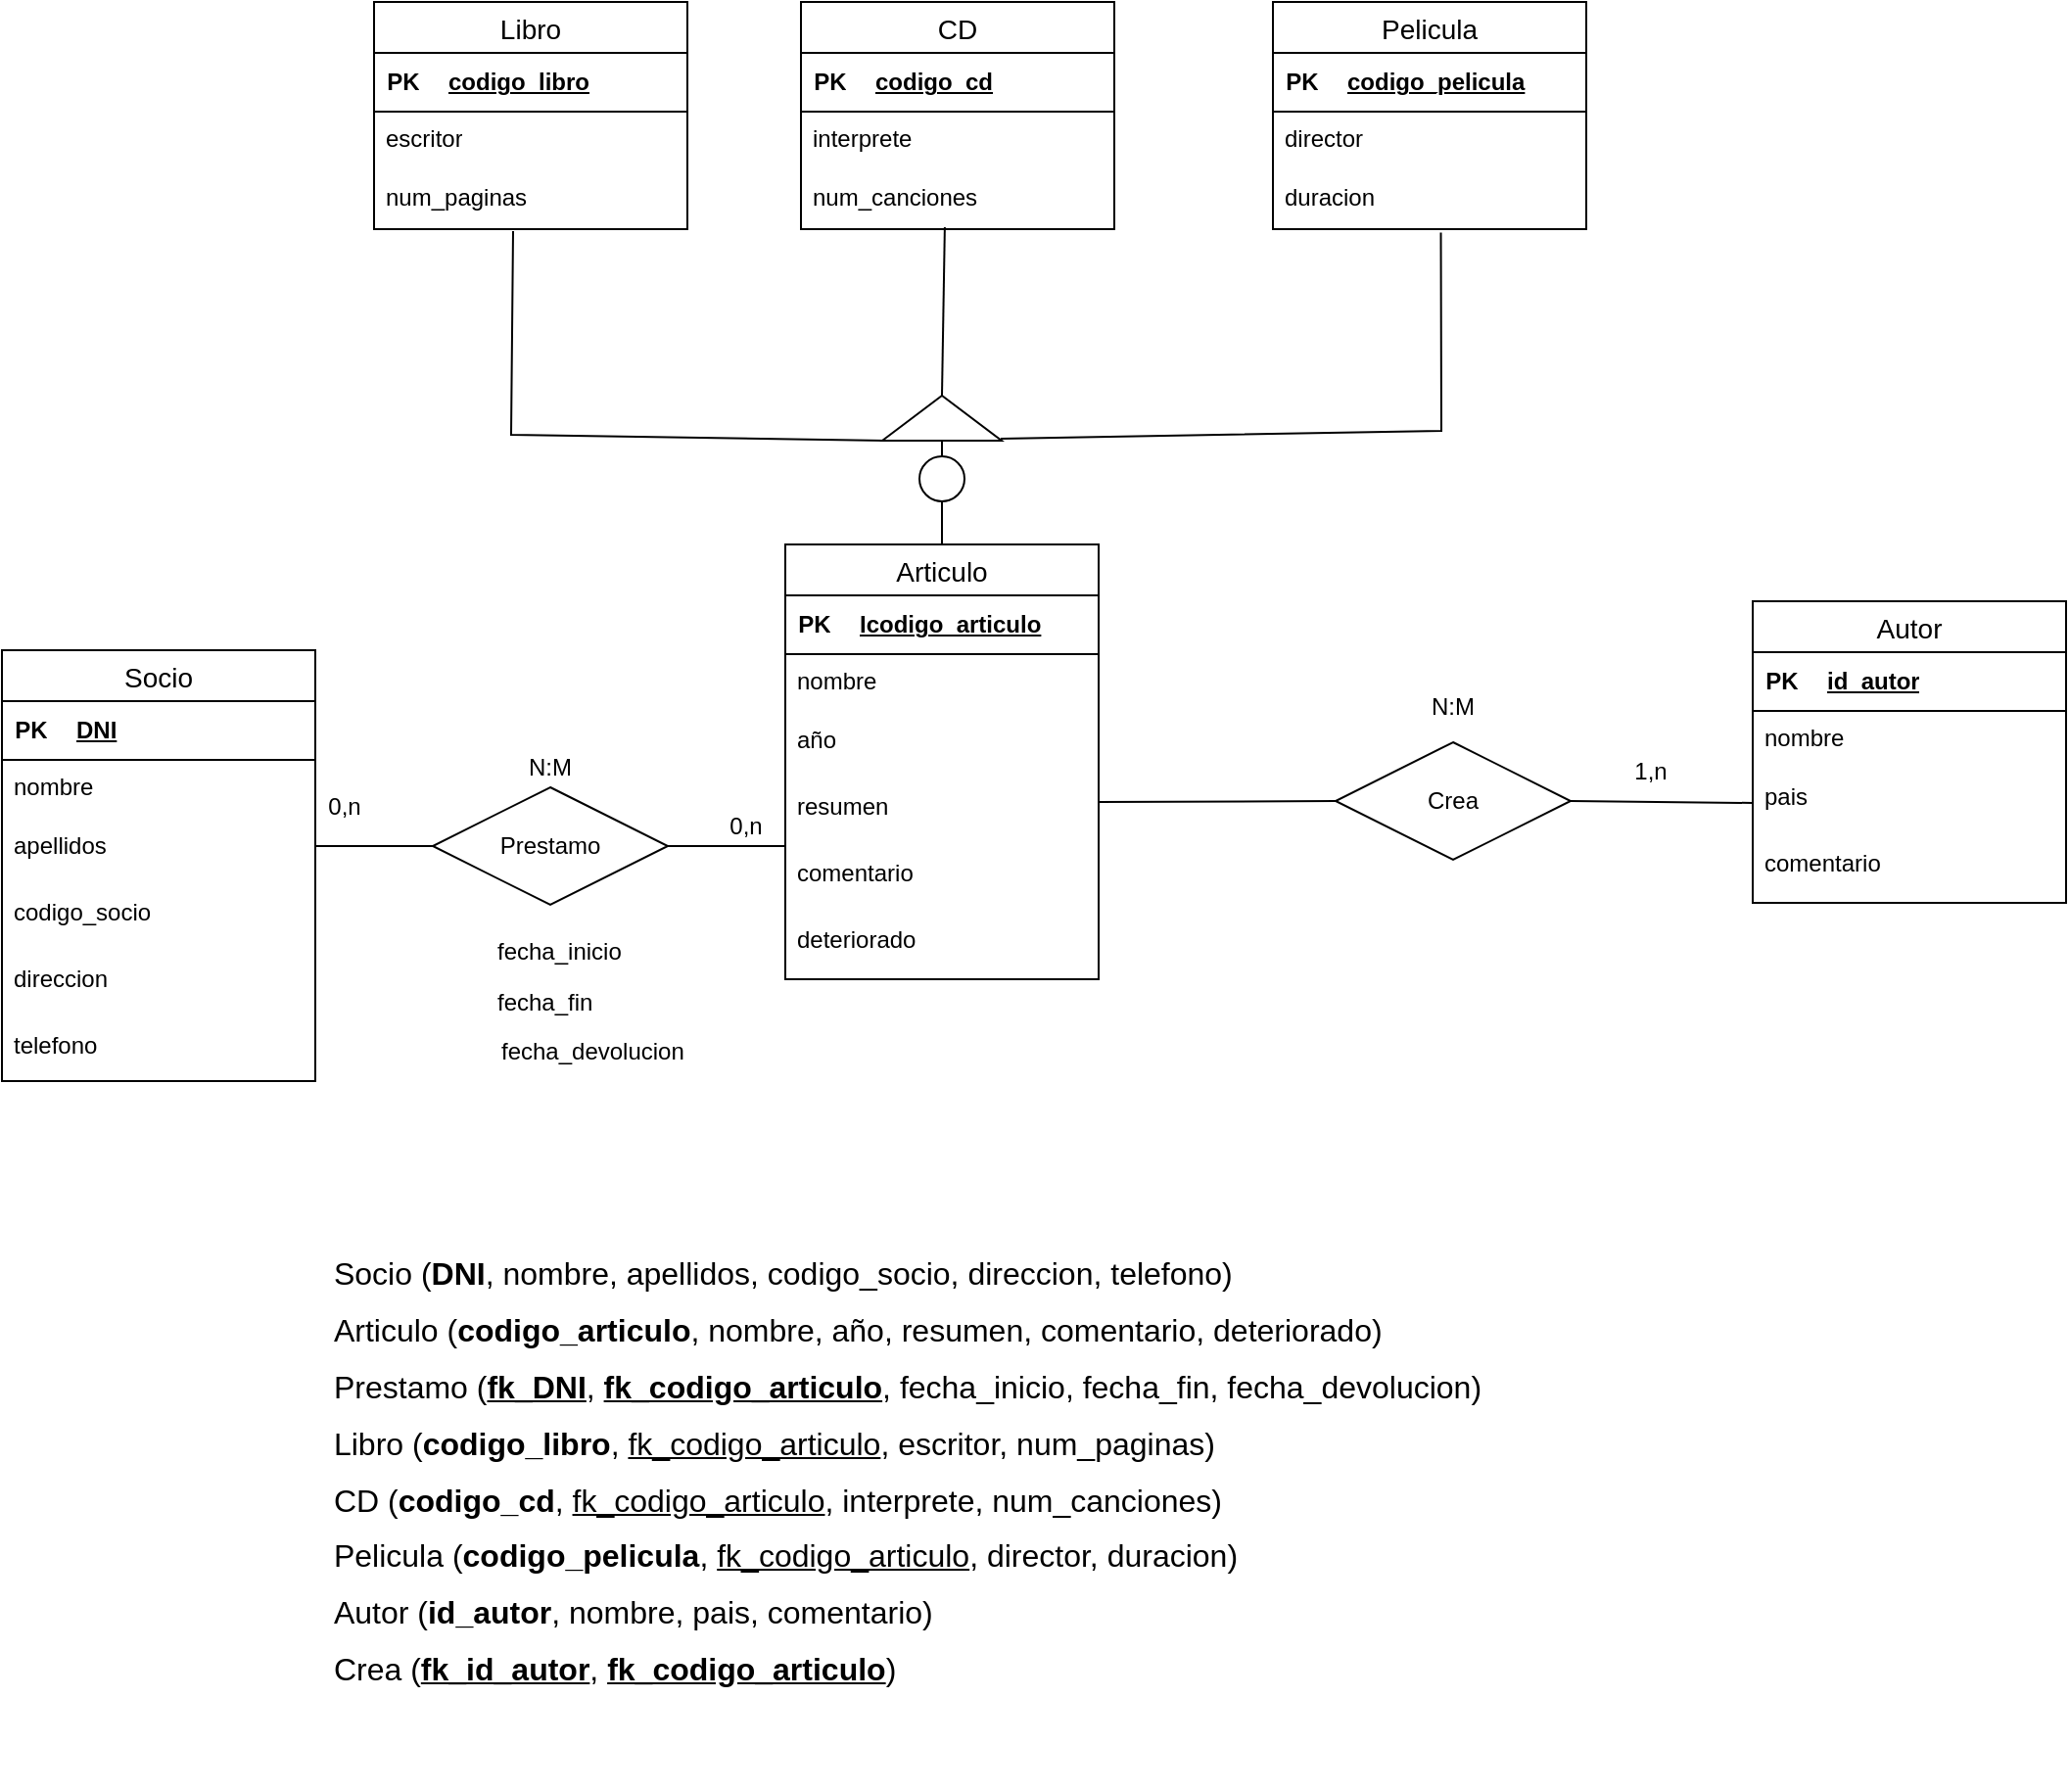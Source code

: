 <mxfile version="22.0.5" type="github">
  <diagram name="Pàgina-1" id="c75oNNl0z-_6RdpbKDPm">
    <mxGraphModel dx="2474" dy="904" grid="0" gridSize="10" guides="1" tooltips="1" connect="1" arrows="1" fold="1" page="1" pageScale="1" pageWidth="827" pageHeight="1169" math="0" shadow="0">
      <root>
        <mxCell id="0" />
        <mxCell id="1" parent="0" />
        <mxCell id="cIK2ZhB1qv-yG-9gvVcy-1" value="Socio" style="swimlane;fontStyle=0;childLayout=stackLayout;horizontal=1;startSize=26;horizontalStack=0;resizeParent=1;resizeParentMax=0;resizeLast=0;collapsible=1;marginBottom=0;align=center;fontSize=14;" parent="1" vertex="1">
          <mxGeometry x="-534" y="414" width="160" height="220" as="geometry" />
        </mxCell>
        <mxCell id="cIK2ZhB1qv-yG-9gvVcy-127" value="" style="shape=table;startSize=0;container=1;collapsible=1;childLayout=tableLayout;fixedRows=1;rowLines=0;fontStyle=0;align=center;resizeLast=1;strokeColor=none;fillColor=none;collapsible=0;" parent="cIK2ZhB1qv-yG-9gvVcy-1" vertex="1">
          <mxGeometry y="26" width="160" height="30" as="geometry" />
        </mxCell>
        <mxCell id="cIK2ZhB1qv-yG-9gvVcy-128" value="" style="shape=tableRow;horizontal=0;startSize=0;swimlaneHead=0;swimlaneBody=0;fillColor=none;collapsible=0;dropTarget=0;points=[[0,0.5],[1,0.5]];portConstraint=eastwest;top=0;left=0;right=0;bottom=1;" parent="cIK2ZhB1qv-yG-9gvVcy-127" vertex="1">
          <mxGeometry width="160" height="30" as="geometry" />
        </mxCell>
        <mxCell id="cIK2ZhB1qv-yG-9gvVcy-129" value="PK" style="shape=partialRectangle;connectable=0;fillColor=none;top=0;left=0;bottom=0;right=0;fontStyle=1;overflow=hidden;whiteSpace=wrap;html=1;" parent="cIK2ZhB1qv-yG-9gvVcy-128" vertex="1">
          <mxGeometry width="30" height="30" as="geometry">
            <mxRectangle width="30" height="30" as="alternateBounds" />
          </mxGeometry>
        </mxCell>
        <mxCell id="cIK2ZhB1qv-yG-9gvVcy-130" value="DNI" style="shape=partialRectangle;connectable=0;fillColor=none;top=0;left=0;bottom=0;right=0;align=left;spacingLeft=6;fontStyle=5;overflow=hidden;whiteSpace=wrap;html=1;" parent="cIK2ZhB1qv-yG-9gvVcy-128" vertex="1">
          <mxGeometry x="30" width="130" height="30" as="geometry">
            <mxRectangle width="130" height="30" as="alternateBounds" />
          </mxGeometry>
        </mxCell>
        <mxCell id="cIK2ZhB1qv-yG-9gvVcy-3" value="nombre" style="text;strokeColor=none;fillColor=none;spacingLeft=4;spacingRight=4;overflow=hidden;rotatable=0;points=[[0,0.5],[1,0.5]];portConstraint=eastwest;fontSize=12;whiteSpace=wrap;html=1;" parent="cIK2ZhB1qv-yG-9gvVcy-1" vertex="1">
          <mxGeometry y="56" width="160" height="30" as="geometry" />
        </mxCell>
        <mxCell id="cIK2ZhB1qv-yG-9gvVcy-4" value="apellidos" style="text;strokeColor=none;fillColor=none;spacingLeft=4;spacingRight=4;overflow=hidden;rotatable=0;points=[[0,0.5],[1,0.5]];portConstraint=eastwest;fontSize=12;whiteSpace=wrap;html=1;" parent="cIK2ZhB1qv-yG-9gvVcy-1" vertex="1">
          <mxGeometry y="86" width="160" height="34" as="geometry" />
        </mxCell>
        <mxCell id="cIK2ZhB1qv-yG-9gvVcy-6" value="codigo_socio" style="text;strokeColor=none;fillColor=none;spacingLeft=4;spacingRight=4;overflow=hidden;rotatable=0;points=[[0,0.5],[1,0.5]];portConstraint=eastwest;fontSize=12;whiteSpace=wrap;html=1;" parent="cIK2ZhB1qv-yG-9gvVcy-1" vertex="1">
          <mxGeometry y="120" width="160" height="34" as="geometry" />
        </mxCell>
        <mxCell id="cIK2ZhB1qv-yG-9gvVcy-7" value="direccion" style="text;strokeColor=none;fillColor=none;spacingLeft=4;spacingRight=4;overflow=hidden;rotatable=0;points=[[0,0.5],[1,0.5]];portConstraint=eastwest;fontSize=12;whiteSpace=wrap;html=1;" parent="cIK2ZhB1qv-yG-9gvVcy-1" vertex="1">
          <mxGeometry y="154" width="160" height="34" as="geometry" />
        </mxCell>
        <mxCell id="cIK2ZhB1qv-yG-9gvVcy-5" value="telefono" style="text;strokeColor=none;fillColor=none;spacingLeft=4;spacingRight=4;overflow=hidden;rotatable=0;points=[[0,0.5],[1,0.5]];portConstraint=eastwest;fontSize=12;whiteSpace=wrap;html=1;" parent="cIK2ZhB1qv-yG-9gvVcy-1" vertex="1">
          <mxGeometry y="188" width="160" height="32" as="geometry" />
        </mxCell>
        <mxCell id="cIK2ZhB1qv-yG-9gvVcy-8" value="Articulo" style="swimlane;fontStyle=0;childLayout=stackLayout;horizontal=1;startSize=26;horizontalStack=0;resizeParent=1;resizeParentMax=0;resizeLast=0;collapsible=1;marginBottom=0;align=center;fontSize=14;" parent="1" vertex="1">
          <mxGeometry x="-134" y="360" width="160" height="222" as="geometry">
            <mxRectangle x="80" y="306" width="90" height="30" as="alternateBounds" />
          </mxGeometry>
        </mxCell>
        <mxCell id="cIK2ZhB1qv-yG-9gvVcy-131" value="" style="shape=table;startSize=0;container=1;collapsible=1;childLayout=tableLayout;fixedRows=1;rowLines=0;fontStyle=0;align=center;resizeLast=1;strokeColor=none;fillColor=none;collapsible=0;" parent="cIK2ZhB1qv-yG-9gvVcy-8" vertex="1">
          <mxGeometry y="26" width="160" height="30" as="geometry" />
        </mxCell>
        <mxCell id="cIK2ZhB1qv-yG-9gvVcy-132" value="" style="shape=tableRow;horizontal=0;startSize=0;swimlaneHead=0;swimlaneBody=0;fillColor=none;collapsible=0;dropTarget=0;points=[[0,0.5],[1,0.5]];portConstraint=eastwest;top=0;left=0;right=0;bottom=1;" parent="cIK2ZhB1qv-yG-9gvVcy-131" vertex="1">
          <mxGeometry width="160" height="30" as="geometry" />
        </mxCell>
        <mxCell id="cIK2ZhB1qv-yG-9gvVcy-133" value="PK" style="shape=partialRectangle;connectable=0;fillColor=none;top=0;left=0;bottom=0;right=0;fontStyle=1;overflow=hidden;whiteSpace=wrap;html=1;" parent="cIK2ZhB1qv-yG-9gvVcy-132" vertex="1">
          <mxGeometry width="30" height="30" as="geometry">
            <mxRectangle width="30" height="30" as="alternateBounds" />
          </mxGeometry>
        </mxCell>
        <mxCell id="cIK2ZhB1qv-yG-9gvVcy-134" value="Icodigo_articulo" style="shape=partialRectangle;connectable=0;fillColor=none;top=0;left=0;bottom=0;right=0;align=left;spacingLeft=6;fontStyle=5;overflow=hidden;whiteSpace=wrap;html=1;" parent="cIK2ZhB1qv-yG-9gvVcy-132" vertex="1">
          <mxGeometry x="30" width="130" height="30" as="geometry">
            <mxRectangle width="130" height="30" as="alternateBounds" />
          </mxGeometry>
        </mxCell>
        <mxCell id="cIK2ZhB1qv-yG-9gvVcy-10" value="nombre" style="text;strokeColor=none;fillColor=none;spacingLeft=4;spacingRight=4;overflow=hidden;rotatable=0;points=[[0,0.5],[1,0.5]];portConstraint=eastwest;fontSize=12;whiteSpace=wrap;html=1;" parent="cIK2ZhB1qv-yG-9gvVcy-8" vertex="1">
          <mxGeometry y="56" width="160" height="30" as="geometry" />
        </mxCell>
        <mxCell id="cIK2ZhB1qv-yG-9gvVcy-11" value="año" style="text;strokeColor=none;fillColor=none;spacingLeft=4;spacingRight=4;overflow=hidden;rotatable=0;points=[[0,0.5],[1,0.5]];portConstraint=eastwest;fontSize=12;whiteSpace=wrap;html=1;" parent="cIK2ZhB1qv-yG-9gvVcy-8" vertex="1">
          <mxGeometry y="86" width="160" height="34" as="geometry" />
        </mxCell>
        <mxCell id="cIK2ZhB1qv-yG-9gvVcy-33" value="resumen" style="text;strokeColor=none;fillColor=none;spacingLeft=4;spacingRight=4;overflow=hidden;rotatable=0;points=[[0,0.5],[1,0.5]];portConstraint=eastwest;fontSize=12;whiteSpace=wrap;html=1;" parent="cIK2ZhB1qv-yG-9gvVcy-8" vertex="1">
          <mxGeometry y="120" width="160" height="34" as="geometry" />
        </mxCell>
        <mxCell id="cIK2ZhB1qv-yG-9gvVcy-72" value="comentario" style="text;strokeColor=none;fillColor=none;spacingLeft=4;spacingRight=4;overflow=hidden;rotatable=0;points=[[0,0.5],[1,0.5]];portConstraint=eastwest;fontSize=12;whiteSpace=wrap;html=1;" parent="cIK2ZhB1qv-yG-9gvVcy-8" vertex="1">
          <mxGeometry y="154" width="160" height="34" as="geometry" />
        </mxCell>
        <mxCell id="cIK2ZhB1qv-yG-9gvVcy-71" value="deteriorado" style="text;strokeColor=none;fillColor=none;spacingLeft=4;spacingRight=4;overflow=hidden;rotatable=0;points=[[0,0.5],[1,0.5]];portConstraint=eastwest;fontSize=12;whiteSpace=wrap;html=1;" parent="cIK2ZhB1qv-yG-9gvVcy-8" vertex="1">
          <mxGeometry y="188" width="160" height="34" as="geometry" />
        </mxCell>
        <mxCell id="cIK2ZhB1qv-yG-9gvVcy-70" value="Prestamo" style="shape=rhombus;perimeter=rhombusPerimeter;whiteSpace=wrap;html=1;align=center;" parent="1" vertex="1">
          <mxGeometry x="-314" y="484" width="120" height="60" as="geometry" />
        </mxCell>
        <mxCell id="cIK2ZhB1qv-yG-9gvVcy-87" value="0,n" style="text;html=1;strokeColor=none;fillColor=none;align=center;verticalAlign=middle;whiteSpace=wrap;rounded=0;" parent="1" vertex="1">
          <mxGeometry x="-374" y="484" width="30" height="20" as="geometry" />
        </mxCell>
        <mxCell id="cIK2ZhB1qv-yG-9gvVcy-88" value="" style="line;strokeWidth=1;rotatable=0;dashed=0;labelPosition=right;align=left;verticalAlign=middle;spacingTop=0;spacingLeft=6;points=[];portConstraint=eastwest;" parent="1" vertex="1">
          <mxGeometry x="-194" y="509" width="60" height="10" as="geometry" />
        </mxCell>
        <mxCell id="cIK2ZhB1qv-yG-9gvVcy-90" value="N:M" style="text;html=1;strokeColor=none;fillColor=none;align=center;verticalAlign=middle;whiteSpace=wrap;rounded=0;" parent="1" vertex="1">
          <mxGeometry x="-269" y="464" width="30" height="20" as="geometry" />
        </mxCell>
        <mxCell id="cIK2ZhB1qv-yG-9gvVcy-93" value="" style="line;strokeWidth=1;rotatable=0;dashed=0;labelPosition=right;align=left;verticalAlign=middle;spacingTop=0;spacingLeft=6;points=[];portConstraint=eastwest;" parent="1" vertex="1">
          <mxGeometry x="-374" y="509" width="60" height="10" as="geometry" />
        </mxCell>
        <mxCell id="cIK2ZhB1qv-yG-9gvVcy-100" value="0,n" style="text;html=1;strokeColor=none;fillColor=none;align=center;verticalAlign=middle;whiteSpace=wrap;rounded=0;" parent="1" vertex="1">
          <mxGeometry x="-169" y="494" width="30" height="20" as="geometry" />
        </mxCell>
        <mxCell id="cIK2ZhB1qv-yG-9gvVcy-78" value="fecha_inicio&lt;br&gt;" style="text;strokeColor=none;fillColor=none;spacingLeft=4;spacingRight=4;overflow=hidden;rotatable=0;points=[[0,0.5],[1,0.5]];portConstraint=eastwest;fontSize=12;whiteSpace=wrap;html=1;" parent="1" vertex="1">
          <mxGeometry x="-287" y="554" width="160" height="34" as="geometry" />
        </mxCell>
        <mxCell id="cIK2ZhB1qv-yG-9gvVcy-79" value="fecha_fin" style="text;strokeColor=none;fillColor=none;spacingLeft=4;spacingRight=4;overflow=hidden;rotatable=0;points=[[0,0.5],[1,0.5]];portConstraint=eastwest;fontSize=12;whiteSpace=wrap;html=1;" parent="1" vertex="1">
          <mxGeometry x="-287" y="580" width="160" height="34" as="geometry" />
        </mxCell>
        <mxCell id="cIK2ZhB1qv-yG-9gvVcy-80" value="fecha_devolucion" style="text;strokeColor=none;fillColor=none;spacingLeft=4;spacingRight=4;overflow=hidden;rotatable=0;points=[[0,0.5],[1,0.5]];portConstraint=eastwest;fontSize=12;whiteSpace=wrap;html=1;" parent="1" vertex="1">
          <mxGeometry x="-285" y="605" width="160" height="34" as="geometry" />
        </mxCell>
        <mxCell id="huCSxG6CBvW0VTi0qOO8-2" value="Autor" style="swimlane;fontStyle=0;childLayout=stackLayout;horizontal=1;startSize=26;horizontalStack=0;resizeParent=1;resizeParentMax=0;resizeLast=0;collapsible=1;marginBottom=0;align=center;fontSize=14;" parent="1" vertex="1">
          <mxGeometry x="360" y="389" width="160" height="154" as="geometry">
            <mxRectangle x="80" y="306" width="90" height="30" as="alternateBounds" />
          </mxGeometry>
        </mxCell>
        <mxCell id="huCSxG6CBvW0VTi0qOO8-3" value="" style="shape=table;startSize=0;container=1;collapsible=1;childLayout=tableLayout;fixedRows=1;rowLines=0;fontStyle=0;align=center;resizeLast=1;strokeColor=none;fillColor=none;collapsible=0;" parent="huCSxG6CBvW0VTi0qOO8-2" vertex="1">
          <mxGeometry y="26" width="160" height="30" as="geometry" />
        </mxCell>
        <mxCell id="huCSxG6CBvW0VTi0qOO8-4" value="" style="shape=tableRow;horizontal=0;startSize=0;swimlaneHead=0;swimlaneBody=0;fillColor=none;collapsible=0;dropTarget=0;points=[[0,0.5],[1,0.5]];portConstraint=eastwest;top=0;left=0;right=0;bottom=1;" parent="huCSxG6CBvW0VTi0qOO8-3" vertex="1">
          <mxGeometry width="160" height="30" as="geometry" />
        </mxCell>
        <mxCell id="huCSxG6CBvW0VTi0qOO8-5" value="PK" style="shape=partialRectangle;connectable=0;fillColor=none;top=0;left=0;bottom=0;right=0;fontStyle=1;overflow=hidden;whiteSpace=wrap;html=1;" parent="huCSxG6CBvW0VTi0qOO8-4" vertex="1">
          <mxGeometry width="30" height="30" as="geometry">
            <mxRectangle width="30" height="30" as="alternateBounds" />
          </mxGeometry>
        </mxCell>
        <mxCell id="huCSxG6CBvW0VTi0qOO8-6" value="id_autor" style="shape=partialRectangle;connectable=0;fillColor=none;top=0;left=0;bottom=0;right=0;align=left;spacingLeft=6;fontStyle=5;overflow=hidden;whiteSpace=wrap;html=1;" parent="huCSxG6CBvW0VTi0qOO8-4" vertex="1">
          <mxGeometry x="30" width="130" height="30" as="geometry">
            <mxRectangle width="130" height="30" as="alternateBounds" />
          </mxGeometry>
        </mxCell>
        <mxCell id="huCSxG6CBvW0VTi0qOO8-7" value="nombre" style="text;strokeColor=none;fillColor=none;spacingLeft=4;spacingRight=4;overflow=hidden;rotatable=0;points=[[0,0.5],[1,0.5]];portConstraint=eastwest;fontSize=12;whiteSpace=wrap;html=1;" parent="huCSxG6CBvW0VTi0qOO8-2" vertex="1">
          <mxGeometry y="56" width="160" height="30" as="geometry" />
        </mxCell>
        <mxCell id="huCSxG6CBvW0VTi0qOO8-8" value="pais" style="text;strokeColor=none;fillColor=none;spacingLeft=4;spacingRight=4;overflow=hidden;rotatable=0;points=[[0,0.5],[1,0.5]];portConstraint=eastwest;fontSize=12;whiteSpace=wrap;html=1;" parent="huCSxG6CBvW0VTi0qOO8-2" vertex="1">
          <mxGeometry y="86" width="160" height="34" as="geometry" />
        </mxCell>
        <mxCell id="huCSxG6CBvW0VTi0qOO8-10" value="comentario" style="text;strokeColor=none;fillColor=none;spacingLeft=4;spacingRight=4;overflow=hidden;rotatable=0;points=[[0,0.5],[1,0.5]];portConstraint=eastwest;fontSize=12;whiteSpace=wrap;html=1;" parent="huCSxG6CBvW0VTi0qOO8-2" vertex="1">
          <mxGeometry y="120" width="160" height="34" as="geometry" />
        </mxCell>
        <mxCell id="huCSxG6CBvW0VTi0qOO8-15" value="Crea" style="shape=rhombus;perimeter=rhombusPerimeter;whiteSpace=wrap;html=1;align=center;" parent="1" vertex="1">
          <mxGeometry x="147" y="461" width="120" height="60" as="geometry" />
        </mxCell>
        <mxCell id="huCSxG6CBvW0VTi0qOO8-19" value="" style="endArrow=none;html=1;rounded=0;exitX=0;exitY=0.5;exitDx=0;exitDy=0;entryX=1;entryY=0.5;entryDx=0;entryDy=0;" parent="1" source="huCSxG6CBvW0VTi0qOO8-8" target="huCSxG6CBvW0VTi0qOO8-15" edge="1">
          <mxGeometry width="50" height="50" relative="1" as="geometry">
            <mxPoint x="70" y="314" as="sourcePoint" />
            <mxPoint x="207" y="506" as="targetPoint" />
          </mxGeometry>
        </mxCell>
        <mxCell id="huCSxG6CBvW0VTi0qOO8-23" value="1,n" style="text;html=1;strokeColor=none;fillColor=none;align=center;verticalAlign=middle;whiteSpace=wrap;rounded=0;" parent="1" vertex="1">
          <mxGeometry x="293" y="466" width="30" height="20" as="geometry" />
        </mxCell>
        <mxCell id="huCSxG6CBvW0VTi0qOO8-24" value="N:M" style="text;html=1;strokeColor=none;fillColor=none;align=center;verticalAlign=middle;whiteSpace=wrap;rounded=0;" parent="1" vertex="1">
          <mxGeometry x="192" y="433" width="30" height="20" as="geometry" />
        </mxCell>
        <mxCell id="94ciz1kK7AndzYPB7eDK-1" value="&lt;div style=&quot;border-color: var(--border-color); text-align: justify; line-height: 28.8px; font-size: 16px;&quot;&gt;&lt;font style=&quot;border-color: var(--border-color);&quot;&gt;Socio (&lt;span style=&quot;border-color: var(--border-color); background-color: initial;&quot;&gt;&lt;b&gt;DNI&lt;/b&gt;&lt;/span&gt;&lt;span style=&quot;border-color: var(--border-color); background-color: initial;&quot;&gt;, nombre, apellidos, codigo_socio, direccion, telefono)&lt;/span&gt;&lt;/font&gt;&lt;/div&gt;&lt;div style=&quot;border-color: var(--border-color); text-align: justify; line-height: 28.8px; font-size: 16px;&quot;&gt;&lt;font style=&quot;border-color: var(--border-color);&quot;&gt;Articulo (&lt;span style=&quot;border-color: var(--border-color); background-color: initial;&quot;&gt;&lt;b&gt;codigo_articulo&lt;/b&gt;&lt;/span&gt;&lt;span style=&quot;border-color: var(--border-color); background-color: initial;&quot;&gt;, nombre, año, resumen, comentario, deteriorado)&lt;/span&gt;&lt;span style=&quot;border-color: var(--border-color); background-color: initial;&quot;&gt;&lt;br style=&quot;border-color: var(--border-color);&quot;&gt;&lt;/span&gt;&lt;/font&gt;&lt;/div&gt;&lt;font style=&quot;border-color: var(--border-color); font-size: 16px;&quot;&gt;&lt;div style=&quot;border-color: var(--border-color); text-align: justify; line-height: 28.8px;&quot;&gt;&lt;span style=&quot;border-color: var(--border-color); background-color: initial;&quot;&gt;Prestamo (&lt;/span&gt;&lt;span style=&quot;border-color: var(--border-color); background-color: initial;&quot;&gt;&lt;b&gt;&lt;u&gt;fk_DNI&lt;/u&gt;&lt;/b&gt;&lt;/span&gt;&lt;span style=&quot;border-color: var(--border-color); background-color: initial;&quot;&gt;,&amp;nbsp;&lt;/span&gt;&lt;span style=&quot;border-color: var(--border-color); background-color: initial;&quot;&gt;&lt;b&gt;&lt;u&gt;fk_codigo_articulo&lt;/u&gt;&lt;/b&gt;&lt;/span&gt;&lt;span style=&quot;border-color: var(--border-color); background-color: initial;&quot;&gt;, fecha_inicio, fecha_fin, fecha_devolucion)&lt;/span&gt;&lt;/div&gt;&lt;div style=&quot;border-color: var(--border-color); text-align: justify; line-height: 28.8px;&quot;&gt;&lt;span style=&quot;border-color: var(--border-color); background-color: initial;&quot;&gt;Libro (&lt;b&gt;codigo_libro&lt;/b&gt;,&amp;nbsp;&lt;u style=&quot;border-color: var(--border-color);&quot;&gt;fk_codigo_articulo&lt;/u&gt;, escritor, num_paginas)&lt;/span&gt;&lt;/div&gt;&lt;div style=&quot;border-color: var(--border-color); text-align: justify; line-height: 28.8px;&quot;&gt;&lt;span style=&quot;border-color: var(--border-color); background-color: initial;&quot;&gt;CD (&lt;b&gt;codigo_cd&lt;/b&gt;,&amp;nbsp;&lt;u style=&quot;border-color: var(--border-color);&quot;&gt;fk_codigo_articulo&lt;/u&gt;, interprete, num_canciones)&lt;/span&gt;&lt;/div&gt;&lt;div style=&quot;border-color: var(--border-color); text-align: justify; line-height: 28.8px;&quot;&gt;&lt;span style=&quot;border-color: var(--border-color); background-color: initial;&quot;&gt;Pelicula (&lt;b style=&quot;&quot;&gt;codigo_pelicula&lt;/b&gt;,&amp;nbsp;&lt;u style=&quot;border-color: var(--border-color);&quot;&gt;fk_codigo_articulo&lt;/u&gt;, director, duracion)&lt;/span&gt;&lt;/div&gt;&lt;div style=&quot;border-color: var(--border-color); text-align: justify; line-height: 28.8px;&quot;&gt;&lt;span style=&quot;border-color: var(--border-color); background-color: initial;&quot;&gt;Autor (&lt;/span&gt;&lt;span style=&quot;border-color: var(--border-color); background-color: initial;&quot;&gt;&lt;b&gt;id_autor&lt;/b&gt;&lt;/span&gt;&lt;span style=&quot;border-color: var(--border-color); background-color: initial;&quot;&gt;, nombre, pais, comentario)&lt;/span&gt;&lt;/div&gt;&lt;div style=&quot;border-color: var(--border-color); text-align: justify; line-height: 28.8px;&quot;&gt;&lt;span style=&quot;border-color: var(--border-color); background-color: initial;&quot;&gt;Crea (&lt;u style=&quot;border-color: var(--border-color);&quot;&gt;&lt;b&gt;fk_id_autor&lt;/b&gt;&lt;/u&gt;,&amp;nbsp;&lt;u style=&quot;border-color: var(--border-color);&quot;&gt;&lt;b&gt;fk_codigo_articulo&lt;/b&gt;&lt;/u&gt;)&lt;/span&gt;&lt;/div&gt;&lt;/font&gt;" style="text;html=1;strokeColor=none;fillColor=none;align=center;verticalAlign=middle;whiteSpace=wrap;rounded=0;" parent="1" vertex="1">
          <mxGeometry x="-395" y="671" width="647" height="325" as="geometry" />
        </mxCell>
        <mxCell id="w5XFQgiCVX27WbgZWzYz-1" value="Pelicula" style="swimlane;fontStyle=0;childLayout=stackLayout;horizontal=1;startSize=26;horizontalStack=0;resizeParent=1;resizeParentMax=0;resizeLast=0;collapsible=1;marginBottom=0;align=center;fontSize=14;" vertex="1" parent="1">
          <mxGeometry x="115" y="83" width="160" height="116" as="geometry" />
        </mxCell>
        <mxCell id="w5XFQgiCVX27WbgZWzYz-2" value="" style="shape=table;startSize=0;container=1;collapsible=1;childLayout=tableLayout;fixedRows=1;rowLines=0;fontStyle=0;align=center;resizeLast=1;strokeColor=none;fillColor=none;collapsible=0;" vertex="1" parent="w5XFQgiCVX27WbgZWzYz-1">
          <mxGeometry y="26" width="160" height="30" as="geometry" />
        </mxCell>
        <mxCell id="w5XFQgiCVX27WbgZWzYz-3" value="" style="shape=tableRow;horizontal=0;startSize=0;swimlaneHead=0;swimlaneBody=0;fillColor=none;collapsible=0;dropTarget=0;points=[[0,0.5],[1,0.5]];portConstraint=eastwest;top=0;left=0;right=0;bottom=1;" vertex="1" parent="w5XFQgiCVX27WbgZWzYz-2">
          <mxGeometry width="160" height="30" as="geometry" />
        </mxCell>
        <mxCell id="w5XFQgiCVX27WbgZWzYz-4" value="PK" style="shape=partialRectangle;connectable=0;fillColor=none;top=0;left=0;bottom=0;right=0;fontStyle=1;overflow=hidden;whiteSpace=wrap;html=1;" vertex="1" parent="w5XFQgiCVX27WbgZWzYz-3">
          <mxGeometry width="30" height="30" as="geometry">
            <mxRectangle width="30" height="30" as="alternateBounds" />
          </mxGeometry>
        </mxCell>
        <mxCell id="w5XFQgiCVX27WbgZWzYz-5" value="codigo_pelicula" style="shape=partialRectangle;connectable=0;fillColor=none;top=0;left=0;bottom=0;right=0;align=left;spacingLeft=6;fontStyle=5;overflow=hidden;whiteSpace=wrap;html=1;" vertex="1" parent="w5XFQgiCVX27WbgZWzYz-3">
          <mxGeometry x="30" width="130" height="30" as="geometry">
            <mxRectangle width="130" height="30" as="alternateBounds" />
          </mxGeometry>
        </mxCell>
        <mxCell id="w5XFQgiCVX27WbgZWzYz-6" value="director" style="text;strokeColor=none;fillColor=none;spacingLeft=4;spacingRight=4;overflow=hidden;rotatable=0;points=[[0,0.5],[1,0.5]];portConstraint=eastwest;fontSize=12;whiteSpace=wrap;html=1;" vertex="1" parent="w5XFQgiCVX27WbgZWzYz-1">
          <mxGeometry y="56" width="160" height="30" as="geometry" />
        </mxCell>
        <mxCell id="w5XFQgiCVX27WbgZWzYz-7" value="duracion" style="text;strokeColor=none;fillColor=none;spacingLeft=4;spacingRight=4;overflow=hidden;rotatable=0;points=[[0,0.5],[1,0.5]];portConstraint=eastwest;fontSize=12;whiteSpace=wrap;html=1;" vertex="1" parent="w5XFQgiCVX27WbgZWzYz-1">
          <mxGeometry y="86" width="160" height="30" as="geometry" />
        </mxCell>
        <mxCell id="w5XFQgiCVX27WbgZWzYz-8" value="Libro" style="swimlane;fontStyle=0;childLayout=stackLayout;horizontal=1;startSize=26;horizontalStack=0;resizeParent=1;resizeParentMax=0;resizeLast=0;collapsible=1;marginBottom=0;align=center;fontSize=14;" vertex="1" parent="1">
          <mxGeometry x="-344" y="83" width="160" height="116" as="geometry" />
        </mxCell>
        <mxCell id="w5XFQgiCVX27WbgZWzYz-9" value="" style="shape=table;startSize=0;container=1;collapsible=1;childLayout=tableLayout;fixedRows=1;rowLines=0;fontStyle=0;align=center;resizeLast=1;strokeColor=none;fillColor=none;collapsible=0;" vertex="1" parent="w5XFQgiCVX27WbgZWzYz-8">
          <mxGeometry y="26" width="160" height="30" as="geometry" />
        </mxCell>
        <mxCell id="w5XFQgiCVX27WbgZWzYz-10" value="" style="shape=tableRow;horizontal=0;startSize=0;swimlaneHead=0;swimlaneBody=0;fillColor=none;collapsible=0;dropTarget=0;points=[[0,0.5],[1,0.5]];portConstraint=eastwest;top=0;left=0;right=0;bottom=1;" vertex="1" parent="w5XFQgiCVX27WbgZWzYz-9">
          <mxGeometry width="160" height="30" as="geometry" />
        </mxCell>
        <mxCell id="w5XFQgiCVX27WbgZWzYz-11" value="PK" style="shape=partialRectangle;connectable=0;fillColor=none;top=0;left=0;bottom=0;right=0;fontStyle=1;overflow=hidden;whiteSpace=wrap;html=1;" vertex="1" parent="w5XFQgiCVX27WbgZWzYz-10">
          <mxGeometry width="30" height="30" as="geometry">
            <mxRectangle width="30" height="30" as="alternateBounds" />
          </mxGeometry>
        </mxCell>
        <mxCell id="w5XFQgiCVX27WbgZWzYz-12" value="codigo_libro" style="shape=partialRectangle;connectable=0;fillColor=none;top=0;left=0;bottom=0;right=0;align=left;spacingLeft=6;fontStyle=5;overflow=hidden;whiteSpace=wrap;html=1;" vertex="1" parent="w5XFQgiCVX27WbgZWzYz-10">
          <mxGeometry x="30" width="130" height="30" as="geometry">
            <mxRectangle width="130" height="30" as="alternateBounds" />
          </mxGeometry>
        </mxCell>
        <mxCell id="w5XFQgiCVX27WbgZWzYz-13" value="escritor" style="text;strokeColor=none;fillColor=none;spacingLeft=4;spacingRight=4;overflow=hidden;rotatable=0;points=[[0,0.5],[1,0.5]];portConstraint=eastwest;fontSize=12;whiteSpace=wrap;html=1;" vertex="1" parent="w5XFQgiCVX27WbgZWzYz-8">
          <mxGeometry y="56" width="160" height="30" as="geometry" />
        </mxCell>
        <mxCell id="w5XFQgiCVX27WbgZWzYz-14" value="num_paginas" style="text;strokeColor=none;fillColor=none;spacingLeft=4;spacingRight=4;overflow=hidden;rotatable=0;points=[[0,0.5],[1,0.5]];portConstraint=eastwest;fontSize=12;whiteSpace=wrap;html=1;" vertex="1" parent="w5XFQgiCVX27WbgZWzYz-8">
          <mxGeometry y="86" width="160" height="30" as="geometry" />
        </mxCell>
        <mxCell id="w5XFQgiCVX27WbgZWzYz-15" value="CD" style="swimlane;fontStyle=0;childLayout=stackLayout;horizontal=1;startSize=26;horizontalStack=0;resizeParent=1;resizeParentMax=0;resizeLast=0;collapsible=1;marginBottom=0;align=center;fontSize=14;" vertex="1" parent="1">
          <mxGeometry x="-126" y="83" width="160" height="116" as="geometry" />
        </mxCell>
        <mxCell id="w5XFQgiCVX27WbgZWzYz-16" value="" style="shape=table;startSize=0;container=1;collapsible=1;childLayout=tableLayout;fixedRows=1;rowLines=0;fontStyle=0;align=center;resizeLast=1;strokeColor=none;fillColor=none;collapsible=0;" vertex="1" parent="w5XFQgiCVX27WbgZWzYz-15">
          <mxGeometry y="26" width="160" height="30" as="geometry" />
        </mxCell>
        <mxCell id="w5XFQgiCVX27WbgZWzYz-17" value="" style="shape=tableRow;horizontal=0;startSize=0;swimlaneHead=0;swimlaneBody=0;fillColor=none;collapsible=0;dropTarget=0;points=[[0,0.5],[1,0.5]];portConstraint=eastwest;top=0;left=0;right=0;bottom=1;" vertex="1" parent="w5XFQgiCVX27WbgZWzYz-16">
          <mxGeometry width="160" height="30" as="geometry" />
        </mxCell>
        <mxCell id="w5XFQgiCVX27WbgZWzYz-18" value="PK" style="shape=partialRectangle;connectable=0;fillColor=none;top=0;left=0;bottom=0;right=0;fontStyle=1;overflow=hidden;whiteSpace=wrap;html=1;" vertex="1" parent="w5XFQgiCVX27WbgZWzYz-17">
          <mxGeometry width="30" height="30" as="geometry">
            <mxRectangle width="30" height="30" as="alternateBounds" />
          </mxGeometry>
        </mxCell>
        <mxCell id="w5XFQgiCVX27WbgZWzYz-19" value="codigo_cd" style="shape=partialRectangle;connectable=0;fillColor=none;top=0;left=0;bottom=0;right=0;align=left;spacingLeft=6;fontStyle=5;overflow=hidden;whiteSpace=wrap;html=1;" vertex="1" parent="w5XFQgiCVX27WbgZWzYz-17">
          <mxGeometry x="30" width="130" height="30" as="geometry">
            <mxRectangle width="130" height="30" as="alternateBounds" />
          </mxGeometry>
        </mxCell>
        <mxCell id="w5XFQgiCVX27WbgZWzYz-20" value="interprete" style="text;strokeColor=none;fillColor=none;spacingLeft=4;spacingRight=4;overflow=hidden;rotatable=0;points=[[0,0.5],[1,0.5]];portConstraint=eastwest;fontSize=12;whiteSpace=wrap;html=1;" vertex="1" parent="w5XFQgiCVX27WbgZWzYz-15">
          <mxGeometry y="56" width="160" height="30" as="geometry" />
        </mxCell>
        <mxCell id="w5XFQgiCVX27WbgZWzYz-21" value="num_canciones" style="text;strokeColor=none;fillColor=none;spacingLeft=4;spacingRight=4;overflow=hidden;rotatable=0;points=[[0,0.5],[1,0.5]];portConstraint=eastwest;fontSize=12;whiteSpace=wrap;html=1;" vertex="1" parent="w5XFQgiCVX27WbgZWzYz-15">
          <mxGeometry y="86" width="160" height="30" as="geometry" />
        </mxCell>
        <mxCell id="w5XFQgiCVX27WbgZWzYz-30" value="" style="endArrow=none;html=1;rounded=0;exitX=0;exitY=0.5;exitDx=0;exitDy=0;entryX=0.998;entryY=0.339;entryDx=0;entryDy=0;entryPerimeter=0;" edge="1" parent="1" source="huCSxG6CBvW0VTi0qOO8-15" target="cIK2ZhB1qv-yG-9gvVcy-33">
          <mxGeometry width="50" height="50" relative="1" as="geometry">
            <mxPoint x="123" y="492" as="sourcePoint" />
            <mxPoint x="30" y="494" as="targetPoint" />
          </mxGeometry>
        </mxCell>
        <mxCell id="w5XFQgiCVX27WbgZWzYz-31" value="" style="endArrow=none;html=1;rounded=0;exitX=0.5;exitY=0;exitDx=0;exitDy=0;" edge="1" parent="1" source="cIK2ZhB1qv-yG-9gvVcy-8" target="w5XFQgiCVX27WbgZWzYz-32">
          <mxGeometry width="50" height="50" relative="1" as="geometry">
            <mxPoint x="-55" y="339" as="sourcePoint" />
            <mxPoint x="-54" y="266" as="targetPoint" />
          </mxGeometry>
        </mxCell>
        <mxCell id="w5XFQgiCVX27WbgZWzYz-32" value="" style="triangle;whiteSpace=wrap;html=1;rotation=-90;" vertex="1" parent="1">
          <mxGeometry x="-65.5" y="265" width="23" height="61" as="geometry" />
        </mxCell>
        <mxCell id="w5XFQgiCVX27WbgZWzYz-34" value="" style="ellipse;whiteSpace=wrap;html=1;aspect=fixed;" vertex="1" parent="1">
          <mxGeometry x="-65.5" y="315" width="23" height="23" as="geometry" />
        </mxCell>
        <mxCell id="w5XFQgiCVX27WbgZWzYz-35" value="" style="endArrow=none;html=1;rounded=0;entryX=0.536;entryY=1.058;entryDx=0;entryDy=0;entryPerimeter=0;" edge="1" parent="1" target="w5XFQgiCVX27WbgZWzYz-7">
          <mxGeometry width="50" height="50" relative="1" as="geometry">
            <mxPoint x="-24" y="306" as="sourcePoint" />
            <mxPoint x="111" y="300" as="targetPoint" />
            <Array as="points">
              <mxPoint x="201" y="302" />
            </Array>
          </mxGeometry>
        </mxCell>
        <mxCell id="w5XFQgiCVX27WbgZWzYz-36" value="" style="endArrow=none;html=1;rounded=0;" edge="1" parent="1">
          <mxGeometry width="50" height="50" relative="1" as="geometry">
            <mxPoint x="-83" y="307" as="sourcePoint" />
            <mxPoint x="-273" y="200" as="targetPoint" />
            <Array as="points">
              <mxPoint x="-274" y="304" />
            </Array>
          </mxGeometry>
        </mxCell>
        <mxCell id="w5XFQgiCVX27WbgZWzYz-38" value="" style="endArrow=none;html=1;rounded=0;entryX=0.459;entryY=0.965;entryDx=0;entryDy=0;entryPerimeter=0;exitX=1;exitY=0.5;exitDx=0;exitDy=0;" edge="1" parent="1" source="w5XFQgiCVX27WbgZWzYz-32" target="w5XFQgiCVX27WbgZWzYz-21">
          <mxGeometry width="50" height="50" relative="1" as="geometry">
            <mxPoint x="27" y="249" as="sourcePoint" />
            <mxPoint x="77" y="199" as="targetPoint" />
          </mxGeometry>
        </mxCell>
      </root>
    </mxGraphModel>
  </diagram>
</mxfile>
